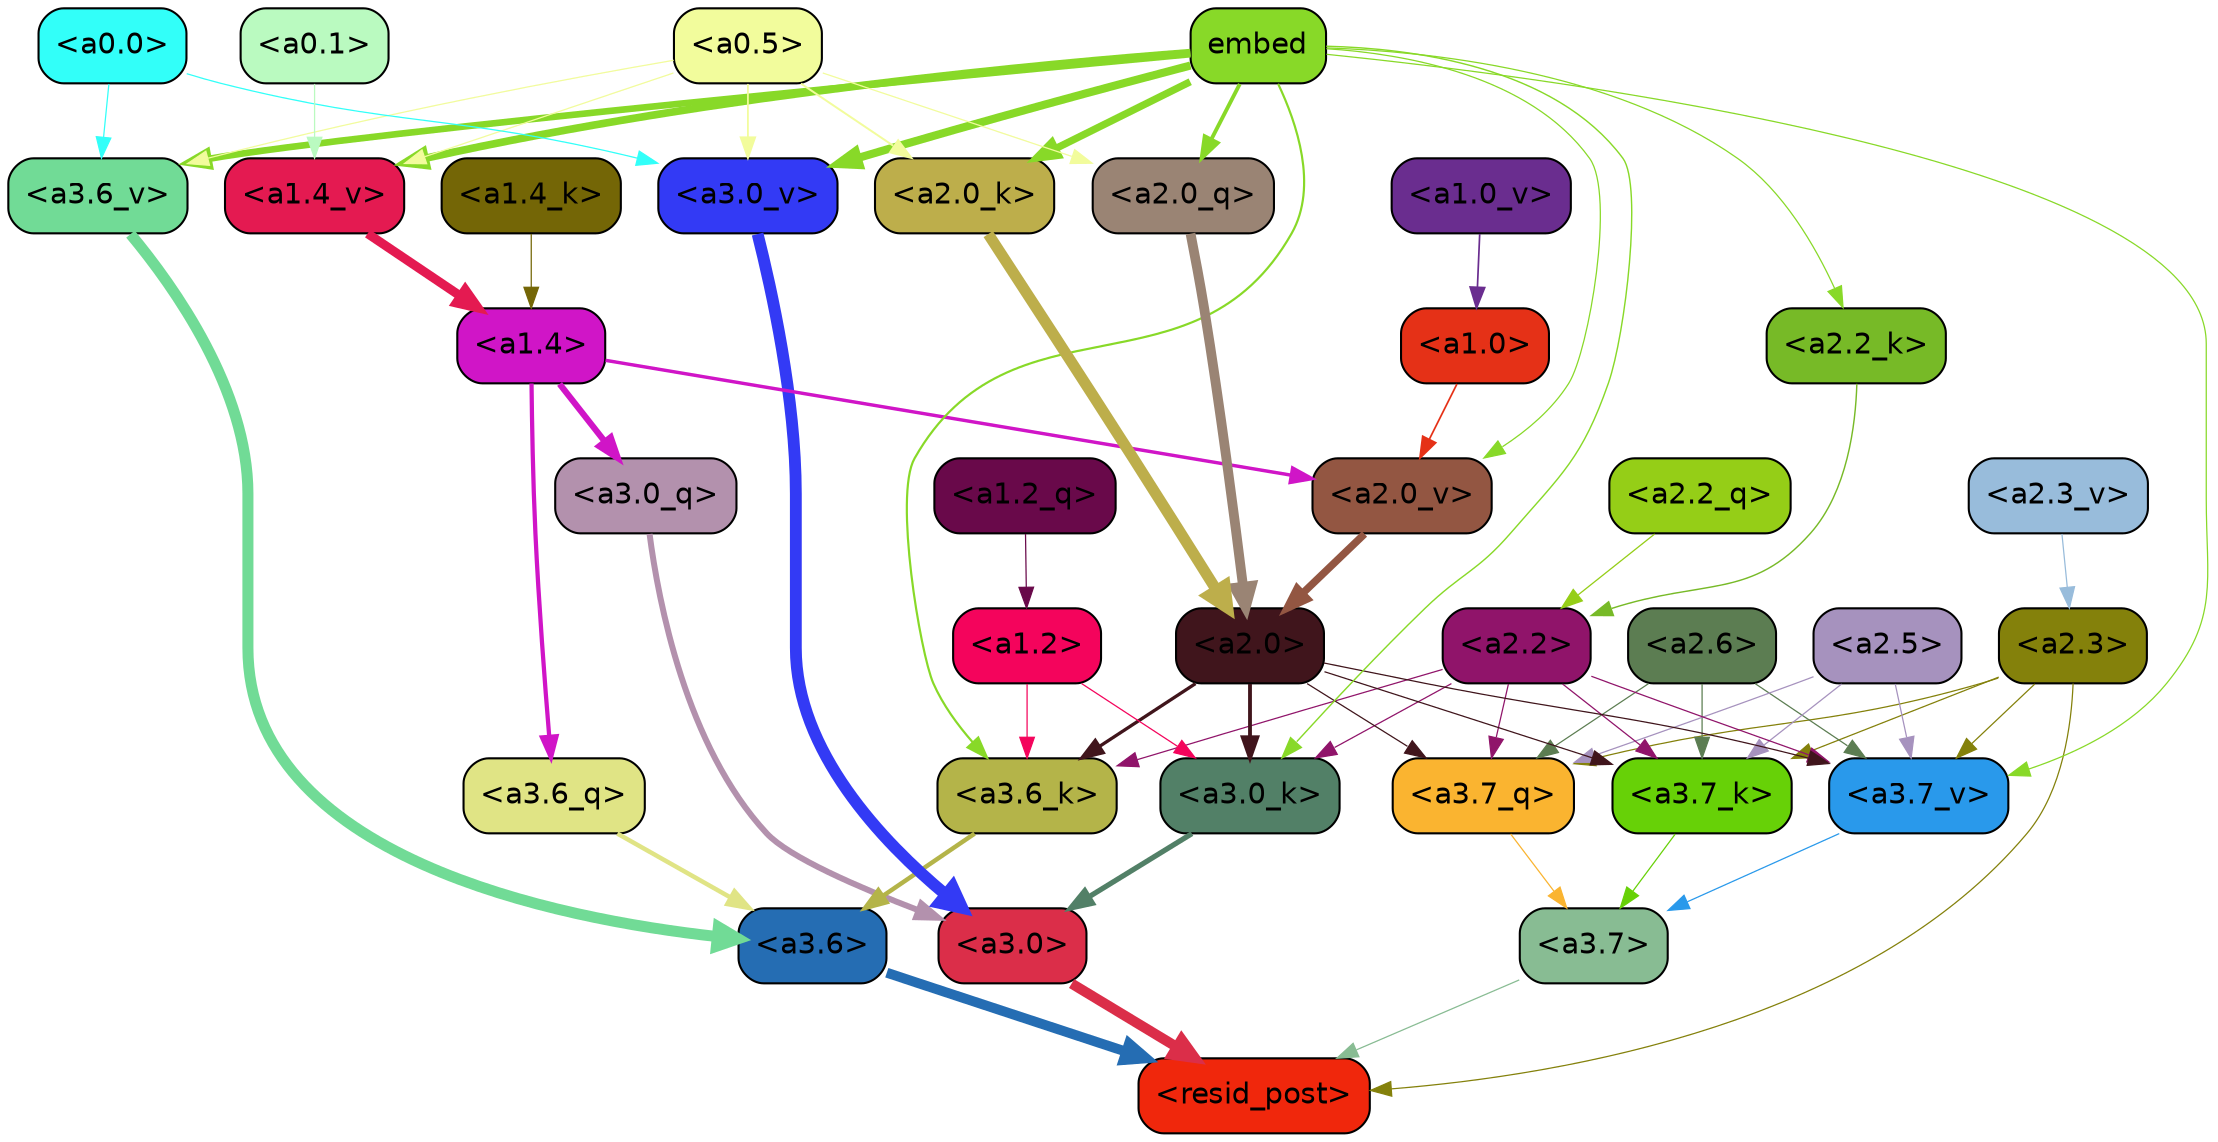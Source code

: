 strict digraph "" {
	graph [bgcolor=transparent,
		layout=dot,
		overlap=false,
		splines=true
	];
	"<a3.7>"	[color=black,
		fillcolor="#88bc93",
		fontname=Helvetica,
		shape=box,
		style="filled, rounded"];
	"<resid_post>"	[color=black,
		fillcolor="#f0270c",
		fontname=Helvetica,
		shape=box,
		style="filled, rounded"];
	"<a3.7>" -> "<resid_post>"	[color="#88bc93",
		penwidth=0.6];
	"<a3.6>"	[color=black,
		fillcolor="#256db3",
		fontname=Helvetica,
		shape=box,
		style="filled, rounded"];
	"<a3.6>" -> "<resid_post>"	[color="#256db3",
		penwidth=4.751592040061951];
	"<a3.0>"	[color=black,
		fillcolor="#db2e49",
		fontname=Helvetica,
		shape=box,
		style="filled, rounded"];
	"<a3.0>" -> "<resid_post>"	[color="#db2e49",
		penwidth=4.904066681861877];
	"<a2.3>"	[color=black,
		fillcolor="#84810b",
		fontname=Helvetica,
		shape=box,
		style="filled, rounded"];
	"<a2.3>" -> "<resid_post>"	[color="#84810b",
		penwidth=0.6];
	"<a3.7_q>"	[color=black,
		fillcolor="#fab430",
		fontname=Helvetica,
		shape=box,
		style="filled, rounded"];
	"<a2.3>" -> "<a3.7_q>"	[color="#84810b",
		penwidth=0.6];
	"<a3.7_k>"	[color=black,
		fillcolor="#67d107",
		fontname=Helvetica,
		shape=box,
		style="filled, rounded"];
	"<a2.3>" -> "<a3.7_k>"	[color="#84810b",
		penwidth=0.6];
	"<a3.7_v>"	[color=black,
		fillcolor="#2999eb",
		fontname=Helvetica,
		shape=box,
		style="filled, rounded"];
	"<a2.3>" -> "<a3.7_v>"	[color="#84810b",
		penwidth=0.6];
	"<a3.7_q>" -> "<a3.7>"	[color="#fab430",
		penwidth=0.6];
	"<a3.6_q>"	[color=black,
		fillcolor="#e0e485",
		fontname=Helvetica,
		shape=box,
		style="filled, rounded"];
	"<a3.6_q>" -> "<a3.6>"	[color="#e0e485",
		penwidth=2.160832464694977];
	"<a3.0_q>"	[color=black,
		fillcolor="#b391ad",
		fontname=Helvetica,
		shape=box,
		style="filled, rounded"];
	"<a3.0_q>" -> "<a3.0>"	[color="#b391ad",
		penwidth=2.870753765106201];
	"<a3.7_k>" -> "<a3.7>"	[color="#67d107",
		penwidth=0.6];
	"<a3.6_k>"	[color=black,
		fillcolor="#b4b449",
		fontname=Helvetica,
		shape=box,
		style="filled, rounded"];
	"<a3.6_k>" -> "<a3.6>"	[color="#b4b449",
		penwidth=2.13908451795578];
	"<a3.0_k>"	[color=black,
		fillcolor="#528067",
		fontname=Helvetica,
		shape=box,
		style="filled, rounded"];
	"<a3.0_k>" -> "<a3.0>"	[color="#528067",
		penwidth=2.520303964614868];
	"<a3.7_v>" -> "<a3.7>"	[color="#2999eb",
		penwidth=0.6];
	"<a3.6_v>"	[color=black,
		fillcolor="#71db96",
		fontname=Helvetica,
		shape=box,
		style="filled, rounded"];
	"<a3.6_v>" -> "<a3.6>"	[color="#71db96",
		penwidth=5.297133803367615];
	"<a3.0_v>"	[color=black,
		fillcolor="#333af5",
		fontname=Helvetica,
		shape=box,
		style="filled, rounded"];
	"<a3.0_v>" -> "<a3.0>"	[color="#333af5",
		penwidth=5.680712580680847];
	"<a2.6>"	[color=black,
		fillcolor="#5c7d52",
		fontname=Helvetica,
		shape=box,
		style="filled, rounded"];
	"<a2.6>" -> "<a3.7_q>"	[color="#5c7d52",
		penwidth=0.6];
	"<a2.6>" -> "<a3.7_k>"	[color="#5c7d52",
		penwidth=0.6];
	"<a2.6>" -> "<a3.7_v>"	[color="#5c7d52",
		penwidth=0.6];
	"<a2.5>"	[color=black,
		fillcolor="#a692be",
		fontname=Helvetica,
		shape=box,
		style="filled, rounded"];
	"<a2.5>" -> "<a3.7_q>"	[color="#a692be",
		penwidth=0.6];
	"<a2.5>" -> "<a3.7_k>"	[color="#a692be",
		penwidth=0.6];
	"<a2.5>" -> "<a3.7_v>"	[color="#a692be",
		penwidth=0.6];
	"<a2.2>"	[color=black,
		fillcolor="#90146a",
		fontname=Helvetica,
		shape=box,
		style="filled, rounded"];
	"<a2.2>" -> "<a3.7_q>"	[color="#90146a",
		penwidth=0.6];
	"<a2.2>" -> "<a3.7_k>"	[color="#90146a",
		penwidth=0.6];
	"<a2.2>" -> "<a3.6_k>"	[color="#90146a",
		penwidth=0.6];
	"<a2.2>" -> "<a3.0_k>"	[color="#90146a",
		penwidth=0.6];
	"<a2.2>" -> "<a3.7_v>"	[color="#90146a",
		penwidth=0.6];
	"<a2.0>"	[color=black,
		fillcolor="#40151c",
		fontname=Helvetica,
		shape=box,
		style="filled, rounded"];
	"<a2.0>" -> "<a3.7_q>"	[color="#40151c",
		penwidth=0.6];
	"<a2.0>" -> "<a3.7_k>"	[color="#40151c",
		penwidth=0.6];
	"<a2.0>" -> "<a3.6_k>"	[color="#40151c",
		penwidth=1.5897698998451233];
	"<a2.0>" -> "<a3.0_k>"	[color="#40151c",
		penwidth=1.8405593037605286];
	"<a2.0>" -> "<a3.7_v>"	[color="#40151c",
		penwidth=0.6];
	"<a1.4>"	[color=black,
		fillcolor="#d015c7",
		fontname=Helvetica,
		shape=box,
		style="filled, rounded"];
	"<a1.4>" -> "<a3.6_q>"	[color="#d015c7",
		penwidth=2.038943290710449];
	"<a1.4>" -> "<a3.0_q>"	[color="#d015c7",
		penwidth=2.9756359085440636];
	"<a2.0_v>"	[color=black,
		fillcolor="#935642",
		fontname=Helvetica,
		shape=box,
		style="filled, rounded"];
	"<a1.4>" -> "<a2.0_v>"	[color="#d015c7",
		penwidth=1.6503054380882531];
	"<a1.2>"	[color=black,
		fillcolor="#f4045c",
		fontname=Helvetica,
		shape=box,
		style="filled, rounded"];
	"<a1.2>" -> "<a3.6_k>"	[color="#f4045c",
		penwidth=0.6];
	"<a1.2>" -> "<a3.0_k>"	[color="#f4045c",
		penwidth=0.6];
	embed	[color=black,
		fillcolor="#88d928",
		fontname=Helvetica,
		shape=box,
		style="filled, rounded"];
	embed -> "<a3.6_k>"	[color="#88d928",
		penwidth=1.046662151813507];
	embed -> "<a3.0_k>"	[color="#88d928",
		penwidth=0.6800519227981567];
	embed -> "<a3.7_v>"	[color="#88d928",
		penwidth=0.6];
	embed -> "<a3.6_v>"	[color="#88d928",
		penwidth=3.1840110421180725];
	embed -> "<a3.0_v>"	[color="#88d928",
		penwidth=3.9005755856633186];
	"<a2.0_q>"	[color=black,
		fillcolor="#9a8474",
		fontname=Helvetica,
		shape=box,
		style="filled, rounded"];
	embed -> "<a2.0_q>"	[color="#88d928",
		penwidth=1.85904461145401];
	"<a2.2_k>"	[color=black,
		fillcolor="#77ba27",
		fontname=Helvetica,
		shape=box,
		style="filled, rounded"];
	embed -> "<a2.2_k>"	[color="#88d928",
		penwidth=0.6];
	"<a2.0_k>"	[color=black,
		fillcolor="#bdae4b",
		fontname=Helvetica,
		shape=box,
		style="filled, rounded"];
	embed -> "<a2.0_k>"	[color="#88d928",
		penwidth=3.5012558698654175];
	embed -> "<a2.0_v>"	[color="#88d928",
		penwidth=0.6];
	"<a1.4_v>"	[color=black,
		fillcolor="#e41a51",
		fontname=Helvetica,
		shape=box,
		style="filled, rounded"];
	embed -> "<a1.4_v>"	[color="#88d928",
		penwidth=3.6756038665771484];
	"<a0.5>"	[color=black,
		fillcolor="#f2fc9c",
		fontname=Helvetica,
		shape=box,
		style="filled, rounded"];
	"<a0.5>" -> "<a3.6_v>"	[color="#f2fc9c",
		penwidth=0.6];
	"<a0.5>" -> "<a3.0_v>"	[color="#f2fc9c",
		penwidth=0.8493617177009583];
	"<a0.5>" -> "<a2.0_q>"	[color="#f2fc9c",
		penwidth=0.6];
	"<a0.5>" -> "<a2.0_k>"	[color="#f2fc9c",
		penwidth=0.9490888118743896];
	"<a0.5>" -> "<a1.4_v>"	[color="#f2fc9c",
		penwidth=0.6066105961799622];
	"<a0.0>"	[color=black,
		fillcolor="#32fff9",
		fontname=Helvetica,
		shape=box,
		style="filled, rounded"];
	"<a0.0>" -> "<a3.6_v>"	[color="#32fff9",
		penwidth=0.6];
	"<a0.0>" -> "<a3.0_v>"	[color="#32fff9",
		penwidth=0.6];
	"<a2.2_q>"	[color=black,
		fillcolor="#95ce17",
		fontname=Helvetica,
		shape=box,
		style="filled, rounded"];
	"<a2.2_q>" -> "<a2.2>"	[color="#95ce17",
		penwidth=0.6160273104906082];
	"<a2.0_q>" -> "<a2.0>"	[color="#9a8474",
		penwidth=4.690633252263069];
	"<a2.2_k>" -> "<a2.2>"	[color="#77ba27",
		penwidth=0.6862771511077881];
	"<a2.0_k>" -> "<a2.0>"	[color="#bdae4b",
		penwidth=5.3401959836483];
	"<a2.3_v>"	[color=black,
		fillcolor="#98bcdb",
		fontname=Helvetica,
		shape=box,
		style="filled, rounded"];
	"<a2.3_v>" -> "<a2.3>"	[color="#98bcdb",
		penwidth=0.6];
	"<a2.0_v>" -> "<a2.0>"	[color="#935642",
		penwidth=3.5938978791236877];
	"<a1.0>"	[color=black,
		fillcolor="#e53117",
		fontname=Helvetica,
		shape=box,
		style="filled, rounded"];
	"<a1.0>" -> "<a2.0_v>"	[color="#e53117",
		penwidth=0.8279995210468769];
	"<a1.2_q>"	[color=black,
		fillcolor="#69094a",
		fontname=Helvetica,
		shape=box,
		style="filled, rounded"];
	"<a1.2_q>" -> "<a1.2>"	[color="#69094a",
		penwidth=0.6];
	"<a1.4_k>"	[color=black,
		fillcolor="#746606",
		fontname=Helvetica,
		shape=box,
		style="filled, rounded"];
	"<a1.4_k>" -> "<a1.4>"	[color="#746606",
		penwidth=0.6];
	"<a1.4_v>" -> "<a1.4>"	[color="#e41a51",
		penwidth=4.380064785480499];
	"<a1.0_v>"	[color=black,
		fillcolor="#6a2d8f",
		fontname=Helvetica,
		shape=box,
		style="filled, rounded"];
	"<a1.0_v>" -> "<a1.0>"	[color="#6a2d8f",
		penwidth=0.8271287679672241];
	"<a0.1>"	[color=black,
		fillcolor="#bafac0",
		fontname=Helvetica,
		shape=box,
		style="filled, rounded"];
	"<a0.1>" -> "<a1.4_v>"	[color="#bafac0",
		penwidth=0.6];
}
